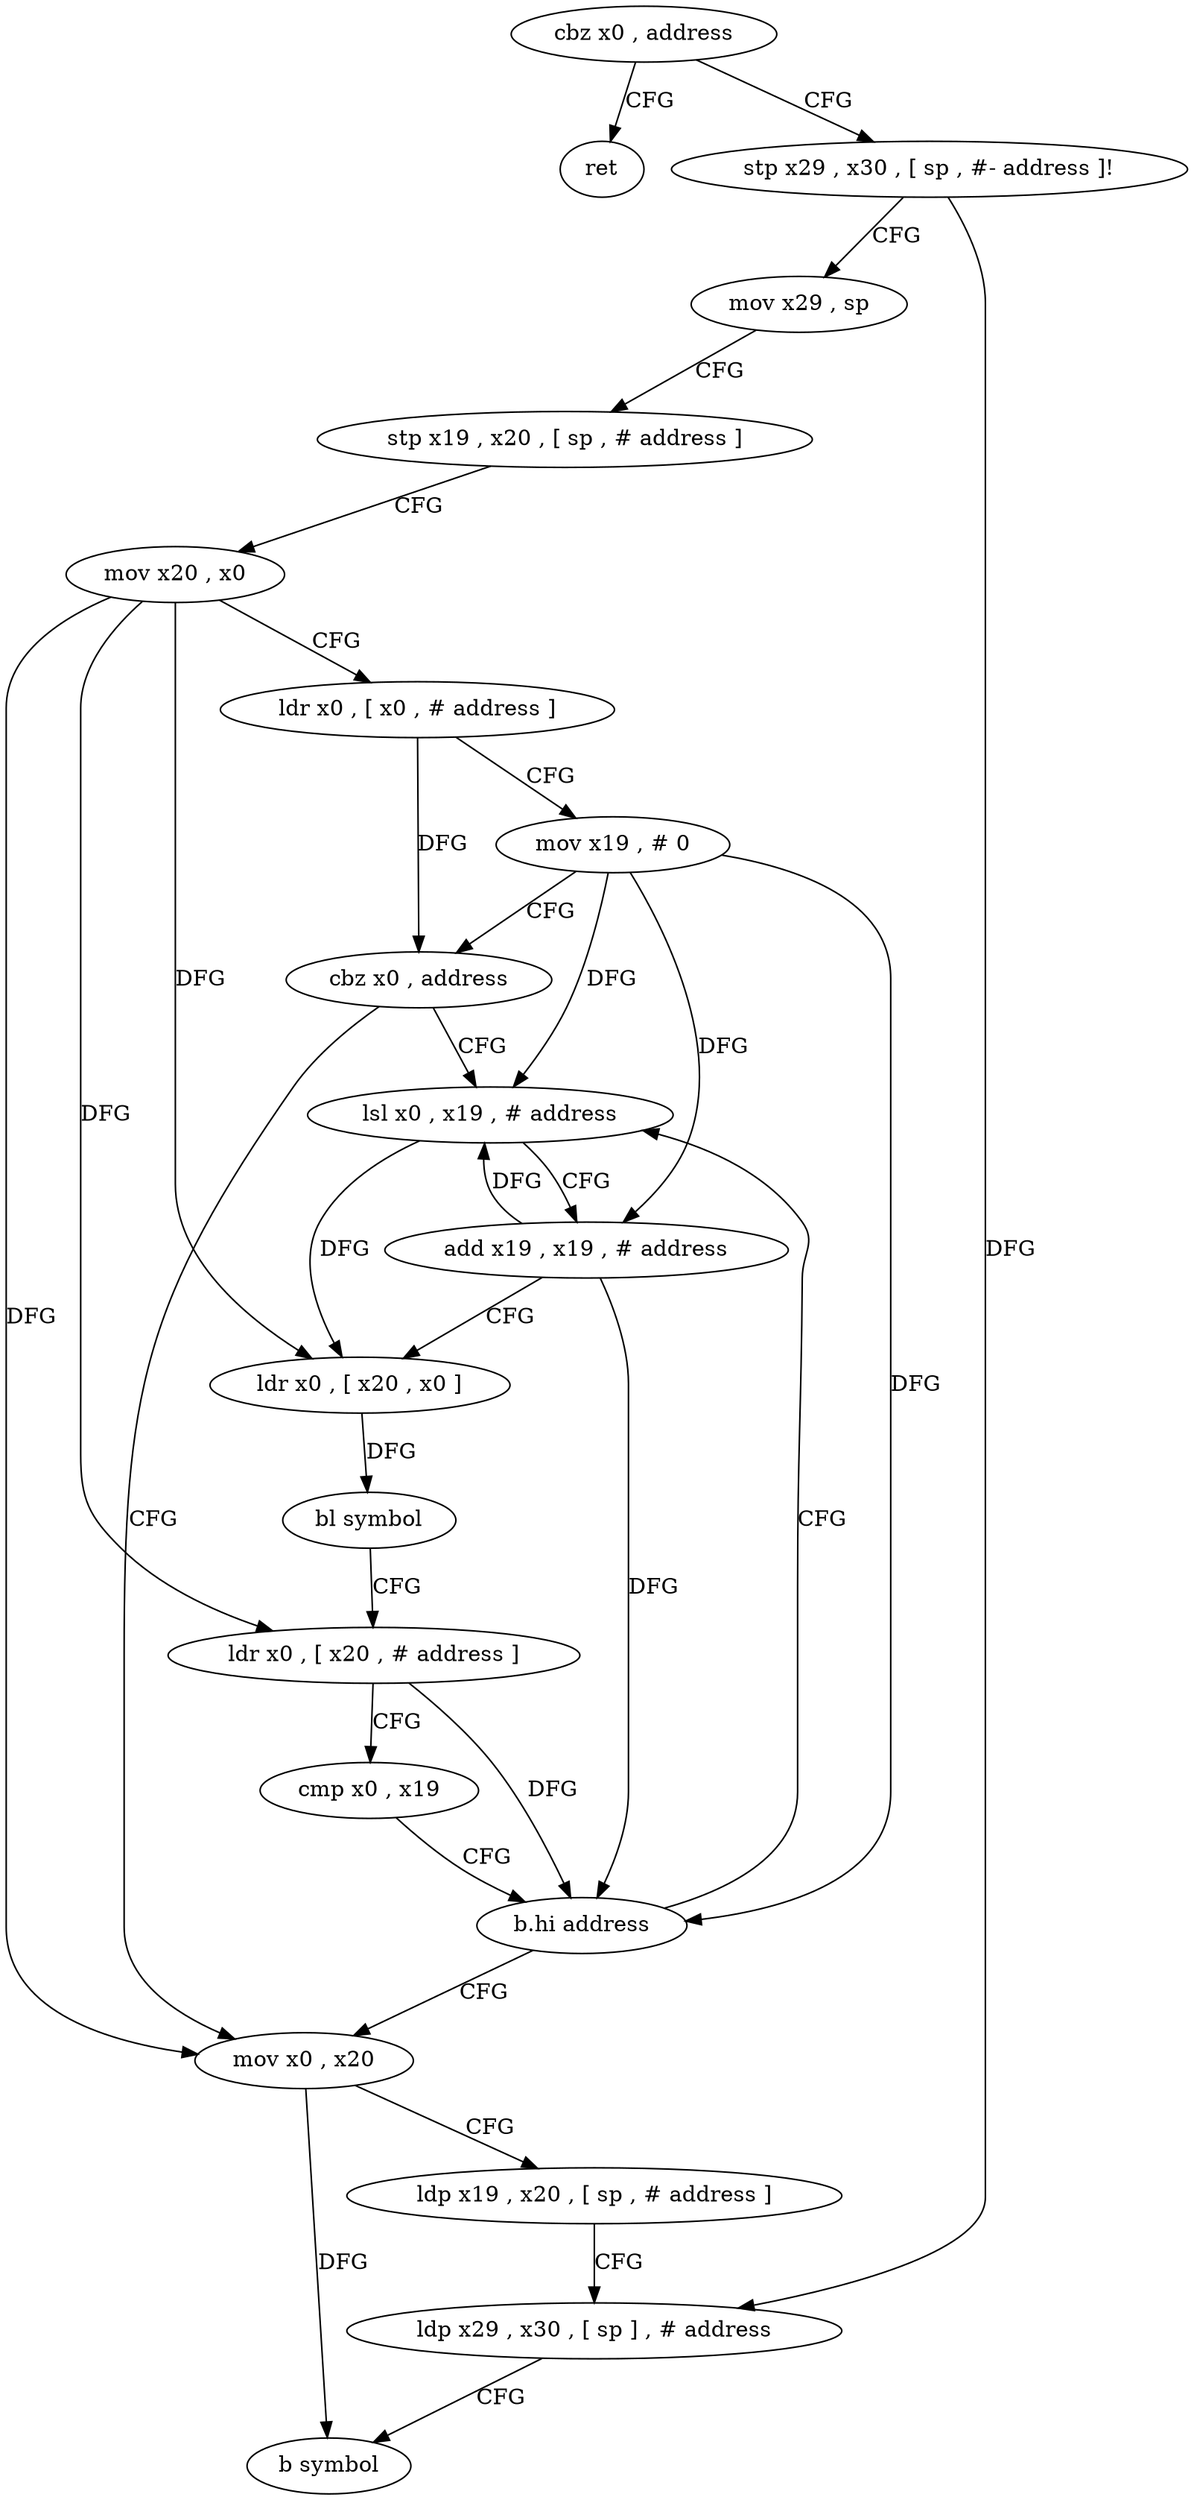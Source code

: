 digraph "func" {
"148648" [label = "cbz x0 , address" ]
"148724" [label = "ret" ]
"148652" [label = "stp x29 , x30 , [ sp , #- address ]!" ]
"148656" [label = "mov x29 , sp" ]
"148660" [label = "stp x19 , x20 , [ sp , # address ]" ]
"148664" [label = "mov x20 , x0" ]
"148668" [label = "ldr x0 , [ x0 , # address ]" ]
"148672" [label = "mov x19 , # 0" ]
"148676" [label = "cbz x0 , address" ]
"148708" [label = "mov x0 , x20" ]
"148680" [label = "lsl x0 , x19 , # address" ]
"148712" [label = "ldp x19 , x20 , [ sp , # address ]" ]
"148716" [label = "ldp x29 , x30 , [ sp ] , # address" ]
"148720" [label = "b symbol" ]
"148684" [label = "add x19 , x19 , # address" ]
"148688" [label = "ldr x0 , [ x20 , x0 ]" ]
"148692" [label = "bl symbol" ]
"148696" [label = "ldr x0 , [ x20 , # address ]" ]
"148700" [label = "cmp x0 , x19" ]
"148704" [label = "b.hi address" ]
"148648" -> "148724" [ label = "CFG" ]
"148648" -> "148652" [ label = "CFG" ]
"148652" -> "148656" [ label = "CFG" ]
"148652" -> "148716" [ label = "DFG" ]
"148656" -> "148660" [ label = "CFG" ]
"148660" -> "148664" [ label = "CFG" ]
"148664" -> "148668" [ label = "CFG" ]
"148664" -> "148708" [ label = "DFG" ]
"148664" -> "148688" [ label = "DFG" ]
"148664" -> "148696" [ label = "DFG" ]
"148668" -> "148672" [ label = "CFG" ]
"148668" -> "148676" [ label = "DFG" ]
"148672" -> "148676" [ label = "CFG" ]
"148672" -> "148680" [ label = "DFG" ]
"148672" -> "148684" [ label = "DFG" ]
"148672" -> "148704" [ label = "DFG" ]
"148676" -> "148708" [ label = "CFG" ]
"148676" -> "148680" [ label = "CFG" ]
"148708" -> "148712" [ label = "CFG" ]
"148708" -> "148720" [ label = "DFG" ]
"148680" -> "148684" [ label = "CFG" ]
"148680" -> "148688" [ label = "DFG" ]
"148712" -> "148716" [ label = "CFG" ]
"148716" -> "148720" [ label = "CFG" ]
"148684" -> "148688" [ label = "CFG" ]
"148684" -> "148680" [ label = "DFG" ]
"148684" -> "148704" [ label = "DFG" ]
"148688" -> "148692" [ label = "DFG" ]
"148692" -> "148696" [ label = "CFG" ]
"148696" -> "148700" [ label = "CFG" ]
"148696" -> "148704" [ label = "DFG" ]
"148700" -> "148704" [ label = "CFG" ]
"148704" -> "148680" [ label = "CFG" ]
"148704" -> "148708" [ label = "CFG" ]
}
